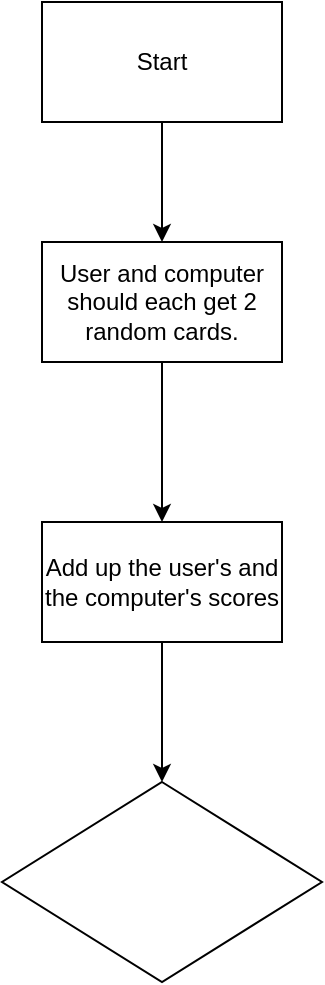 <mxfile version="24.5.2" type="github">
  <diagram name="Page-1" id="9nklb6ecl2WmSpWrXXRq">
    <mxGraphModel dx="1434" dy="772" grid="1" gridSize="10" guides="1" tooltips="1" connect="1" arrows="1" fold="1" page="1" pageScale="1" pageWidth="827" pageHeight="1169" math="0" shadow="0">
      <root>
        <mxCell id="0" />
        <mxCell id="1" parent="0" />
        <mxCell id="mQauN5IgEXGokqw0L47I-3" value="" style="edgeStyle=orthogonalEdgeStyle;rounded=0;orthogonalLoop=1;jettySize=auto;html=1;" edge="1" parent="1" source="mQauN5IgEXGokqw0L47I-1" target="mQauN5IgEXGokqw0L47I-2">
          <mxGeometry relative="1" as="geometry" />
        </mxCell>
        <mxCell id="mQauN5IgEXGokqw0L47I-1" value="Start" style="rounded=0;whiteSpace=wrap;html=1;" vertex="1" parent="1">
          <mxGeometry x="170" y="10" width="120" height="60" as="geometry" />
        </mxCell>
        <mxCell id="mQauN5IgEXGokqw0L47I-5" value="" style="edgeStyle=orthogonalEdgeStyle;rounded=0;orthogonalLoop=1;jettySize=auto;html=1;" edge="1" parent="1" source="mQauN5IgEXGokqw0L47I-2" target="mQauN5IgEXGokqw0L47I-4">
          <mxGeometry relative="1" as="geometry" />
        </mxCell>
        <mxCell id="mQauN5IgEXGokqw0L47I-2" value="User and computer should each get 2 random cards." style="rounded=0;whiteSpace=wrap;html=1;" vertex="1" parent="1">
          <mxGeometry x="170" y="130" width="120" height="60" as="geometry" />
        </mxCell>
        <mxCell id="mQauN5IgEXGokqw0L47I-9" value="" style="edgeStyle=orthogonalEdgeStyle;rounded=0;orthogonalLoop=1;jettySize=auto;html=1;" edge="1" parent="1" source="mQauN5IgEXGokqw0L47I-4" target="mQauN5IgEXGokqw0L47I-8">
          <mxGeometry relative="1" as="geometry" />
        </mxCell>
        <mxCell id="mQauN5IgEXGokqw0L47I-4" value="Add up the user&#39;s and the computer&#39;s scores" style="rounded=0;whiteSpace=wrap;html=1;" vertex="1" parent="1">
          <mxGeometry x="170" y="270" width="120" height="60" as="geometry" />
        </mxCell>
        <mxCell id="mQauN5IgEXGokqw0L47I-8" value="" style="rhombus;whiteSpace=wrap;html=1;rounded=0;" vertex="1" parent="1">
          <mxGeometry x="150" y="400" width="160" height="100" as="geometry" />
        </mxCell>
      </root>
    </mxGraphModel>
  </diagram>
</mxfile>

